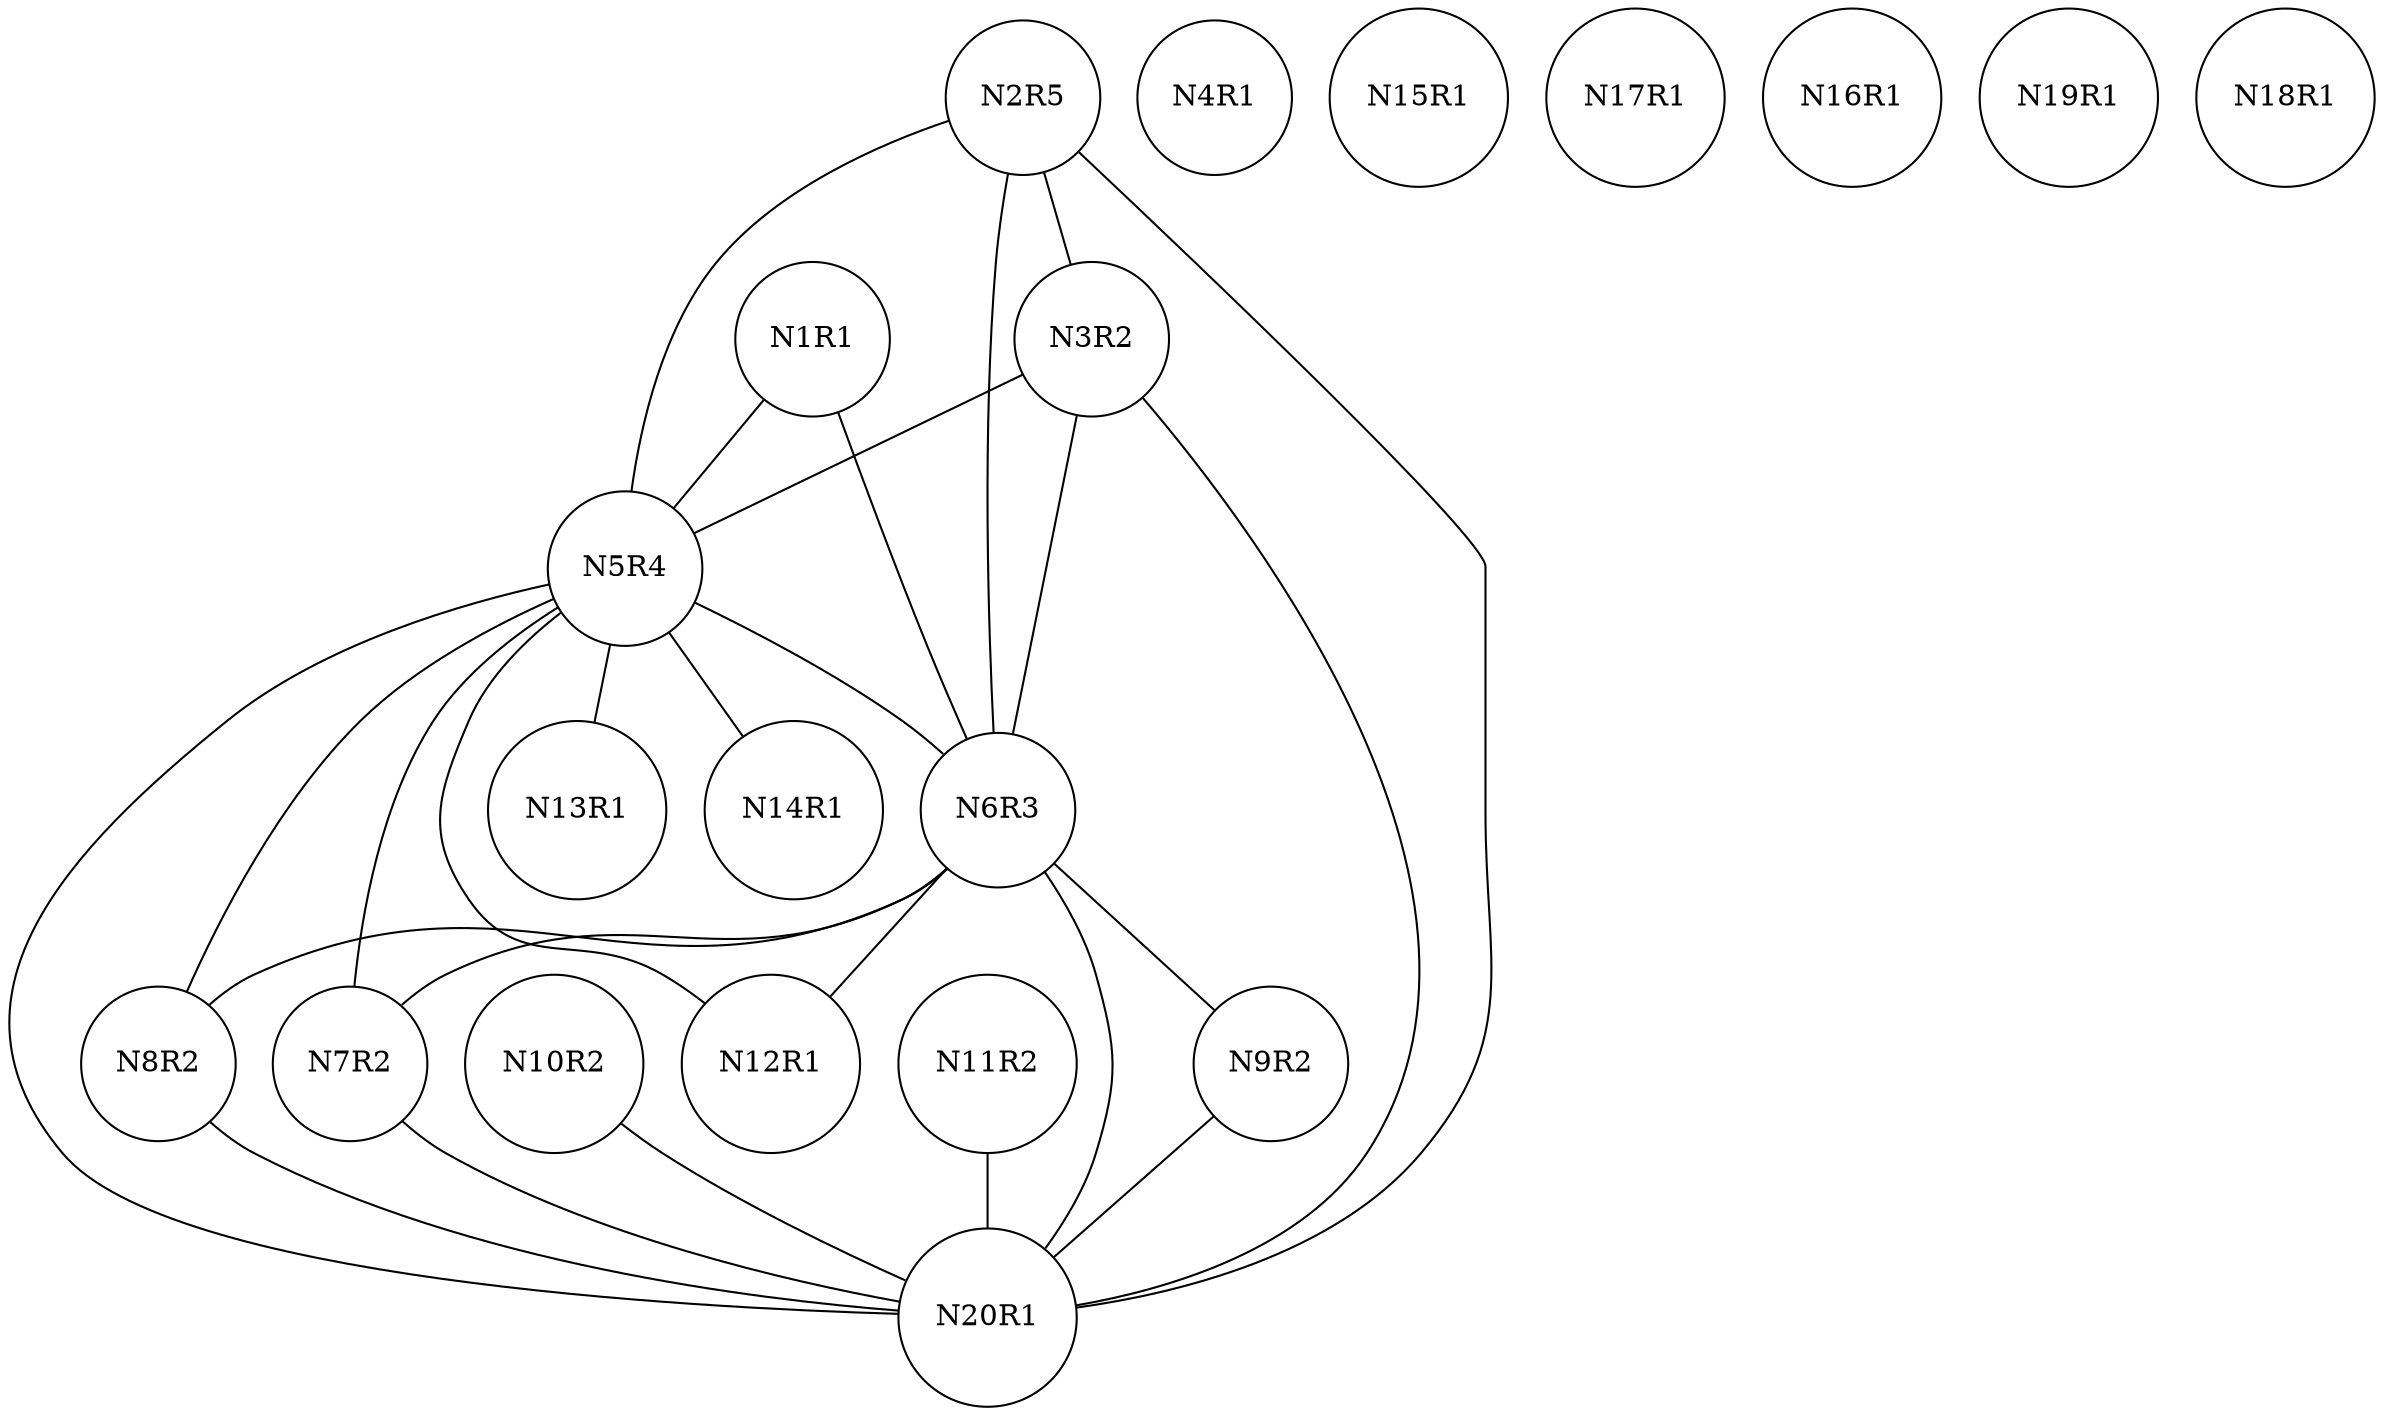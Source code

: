 graph ig {
    node [shape = circle];
    N1R1;
    N2R5;
    N3R2;
    N4R1;
    N5R4;
    N6R3;
    N7R2;
    N8R2;
    N9R2;
    N10R2;
    N11R2;
    N12R1;
    N13R1;
    N14R1;
    N15R1;
    N17R1;
    N16R1;
    N19R1;
    N18R1;
    N20R1;
    N1R1 -- N6R3;
    N1R1 -- N5R4;
    N2R5 -- N3R2;
    N2R5 -- N6R3;
    N2R5 -- N5R4;
    N2R5 -- N20R1;
    N3R2 -- N6R3;
    N3R2 -- N5R4;
    N3R2 -- N20R1;
    N5R4 -- N14R1;
    N5R4 -- N13R1;
    N5R4 -- N12R1;
    N5R4 -- N8R2;
    N5R4 -- N7R2;
    N5R4 -- N6R3;
    N5R4 -- N20R1;
    N6R3 -- N9R2;
    N6R3 -- N12R1;
    N6R3 -- N8R2;
    N6R3 -- N7R2;
    N6R3 -- N20R1;
    N7R2 -- N20R1;
    N8R2 -- N20R1;
    N9R2 -- N20R1;
    N10R2 -- N20R1;
    N11R2 -- N20R1;
}

